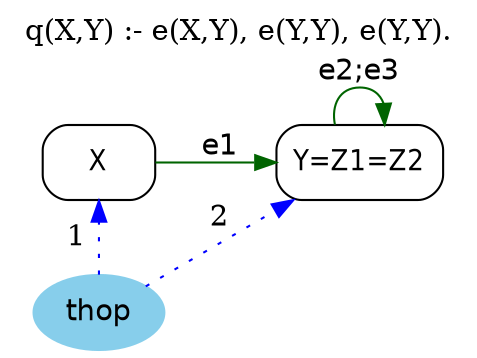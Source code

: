 digraph G {
	graph [bb="0,0,207,164",
		label="q(X,Y) :- e(X,Y), e(Y,Y), e(Y,Y).",
		labelloc=t,
		lheight=0.21,
		lp="103.5,152.5",
		lwidth=2.65,
		rankdir=LR
	];
	node [label="\N"];
	X	 [fontname="Helvetica-Narrow",
		height=0.5,
		pos="40,90",
		shape=box,
		style=rounded,
		width=0.75];
	Y	 [fontname="Helvetica-Narrow",
		height=0.5,
		label="Y=Z1=Z2",
		pos="158.1,90",
		shape=box,
		style=rounded,
		width=1.0417];
	X -> Y	 [color=darkgreen,
		fontname=helvetica,
		label=e1,
		lp="94.597,97.5",
		pos="e,120.39,90 67.094,90 79.931,90 95.65,90 110.39,90"];
	Y -> Y	 [color=darkgreen,
		fontname=helvetica,
		label="e2;e3",
		lp="158.1,133.5",
		pos="e,169.31,108.15 146.88,108.15 145.16,117.54 148.89,126 158.1,126 163.71,126 167.28,122.86 168.83,118.28"];
	thop	 [color=skyblue,
		fillcolor=skyblue,
		fontname=helvetica,
		height=0.5,
		pos="40,18",
		shape=oval,
		style="filled,rounded",
		width=0.79437];
	thop -> X	 [color=blue,
		constraint=false,
		label=1,
		lp="29.5,54",
		pos="e,40,71.587 40,36.169 40,43.869 40,53.026 40,61.583",
		style=dotted];
	thop -> Y	 [color=blue,
		constraint=false,
		label=2,
		lp="94.597,63.5",
		pos="e,128.47,71.936 60.571,30.541 76.847,40.464 100.03,54.598 119.71,66.596",
		style=dotted];
}
